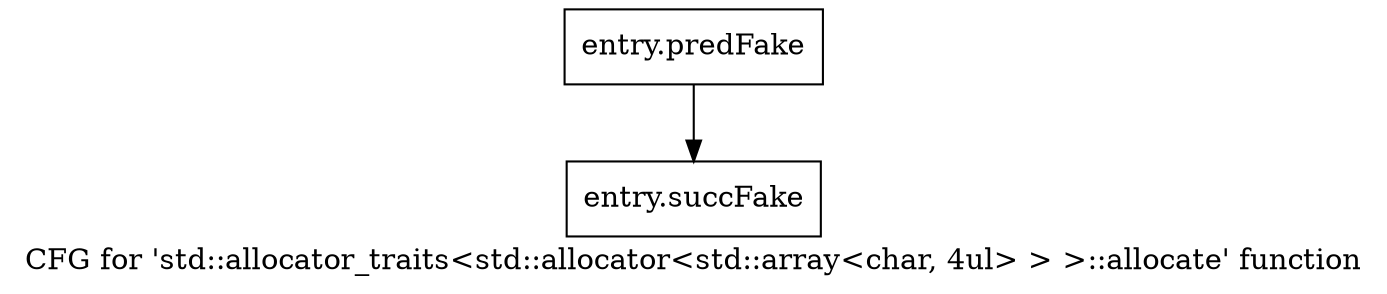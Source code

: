 digraph "CFG for 'std::allocator_traits\<std::allocator\<std::array\<char, 4ul\> \> \>::allocate' function" {
	label="CFG for 'std::allocator_traits\<std::allocator\<std::array\<char, 4ul\> \> \>::allocate' function";

	Node0x434a9c0 [shape=record,filename="",linenumber="",label="{entry.predFake}"];
	Node0x434a9c0 -> Node0x44223b0[ callList="" memoryops="" filename="/tools/Xilinx/Vitis_HLS/2022.1/tps/lnx64/gcc-8.3.0/lib/gcc/x86_64-pc-linux-gnu/8.3.0/../../../../include/c++/8.3.0/bits/alloc_traits.h" execusionnum="6"];
	Node0x44223b0 [shape=record,filename="/tools/Xilinx/Vitis_HLS/2022.1/tps/lnx64/gcc-8.3.0/lib/gcc/x86_64-pc-linux-gnu/8.3.0/../../../../include/c++/8.3.0/bits/alloc_traits.h",linenumber="436",label="{entry.succFake}"];
}
